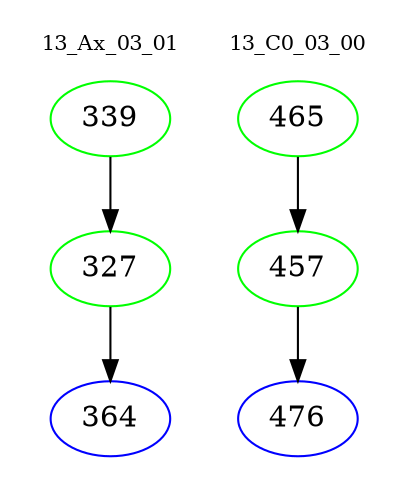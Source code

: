 digraph{
subgraph cluster_0 {
color = white
label = "13_Ax_03_01";
fontsize=10;
T0_339 [label="339", color="green"]
T0_339 -> T0_327 [color="black"]
T0_327 [label="327", color="green"]
T0_327 -> T0_364 [color="black"]
T0_364 [label="364", color="blue"]
}
subgraph cluster_1 {
color = white
label = "13_C0_03_00";
fontsize=10;
T1_465 [label="465", color="green"]
T1_465 -> T1_457 [color="black"]
T1_457 [label="457", color="green"]
T1_457 -> T1_476 [color="black"]
T1_476 [label="476", color="blue"]
}
}
